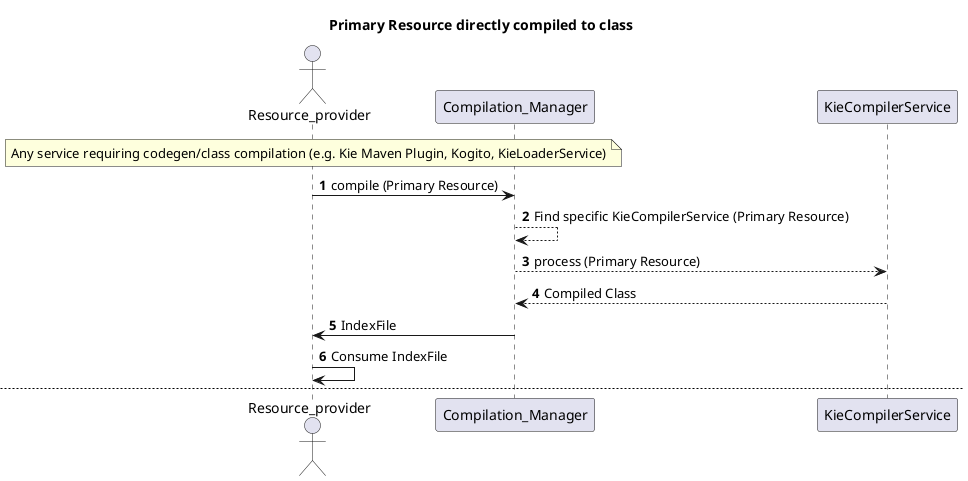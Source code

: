 @startuml
'https://plantuml.com/sequence-diagram


title Primary Resource directly compiled to class

autonumber 1
actor Resource_provider
note over Resource_provider: Any service requiring codegen/class compilation (e.g. Kie Maven Plugin, Kogito, KieLoaderService)

Resource_provider -> Compilation_Manager: compile (Primary Resource)
Compilation_Manager --> Compilation_Manager: Find specific KieCompilerService (Primary Resource)
Compilation_Manager --> KieCompilerService: process (Primary Resource)
KieCompilerService --> Compilation_Manager: Compiled Class
Compilation_Manager -> Resource_provider: IndexFile
Resource_provider -> Resource_provider: Consume IndexFile

newpage Primary Resource compiled to Intermediate Resource

autonumber 1
note over Resource_provider: Any service requiring codegen/class compilation (e.g. Kie Maven Plugin, Kogito, KieLoaderService)

Resource_provider -> Compilation_Manager: compile (Primary Resource)
Compilation_Manager --> Compilation_Manager: Find specific KieCompilerService (Primary Resource)
Compilation_Manager --> KieCompilerService: process (Primary Resource)
KieCompilerService --> Compilation_Manager: Intermediate Resource
Compilation_Manager --> Compilation_Manager: Find specific KieCompilerService (Intermediate Resource)
Compilation_Manager --> KieCompilerService: process (Intermediate Resource)
KieCompilerService --> Compilation_Manager: Compiled Class
Compilation_Manager -> Resource_provider: IndexFile
Resource_provider -> Resource_provider: Consume IndexFile

@enduml